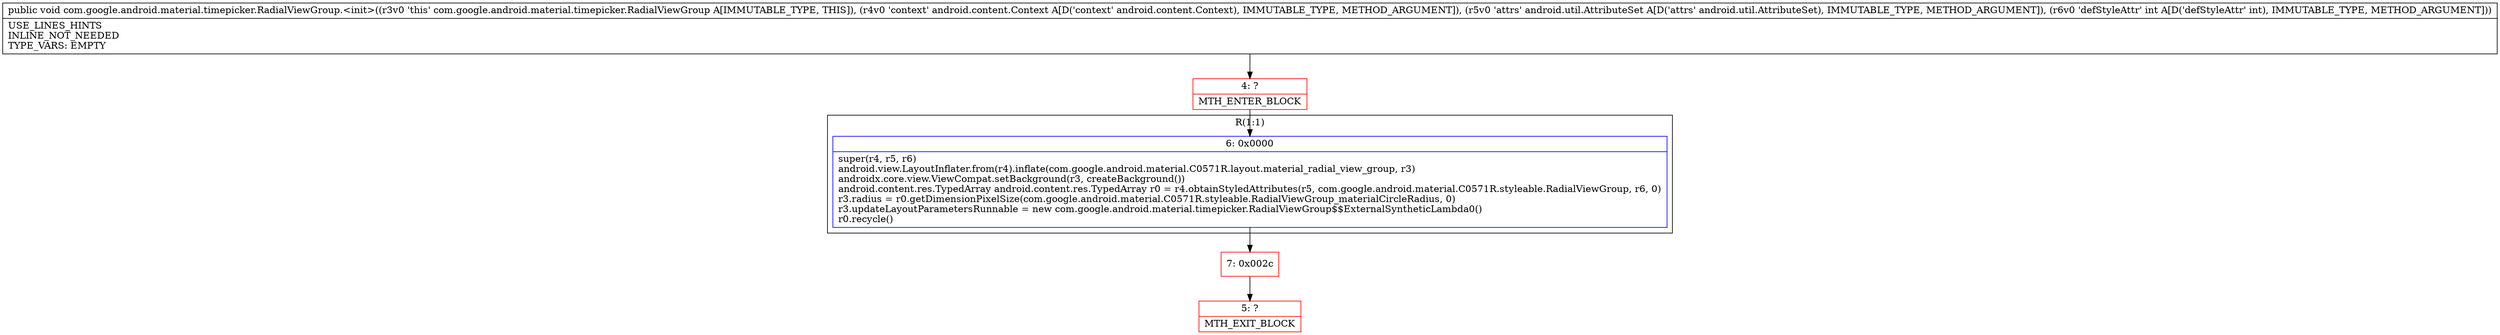 digraph "CFG forcom.google.android.material.timepicker.RadialViewGroup.\<init\>(Landroid\/content\/Context;Landroid\/util\/AttributeSet;I)V" {
subgraph cluster_Region_1336467761 {
label = "R(1:1)";
node [shape=record,color=blue];
Node_6 [shape=record,label="{6\:\ 0x0000|super(r4, r5, r6)\landroid.view.LayoutInflater.from(r4).inflate(com.google.android.material.C0571R.layout.material_radial_view_group, r3)\landroidx.core.view.ViewCompat.setBackground(r3, createBackground())\landroid.content.res.TypedArray android.content.res.TypedArray r0 = r4.obtainStyledAttributes(r5, com.google.android.material.C0571R.styleable.RadialViewGroup, r6, 0)\lr3.radius = r0.getDimensionPixelSize(com.google.android.material.C0571R.styleable.RadialViewGroup_materialCircleRadius, 0)\lr3.updateLayoutParametersRunnable = new com.google.android.material.timepicker.RadialViewGroup$$ExternalSyntheticLambda0()\lr0.recycle()\l}"];
}
Node_4 [shape=record,color=red,label="{4\:\ ?|MTH_ENTER_BLOCK\l}"];
Node_7 [shape=record,color=red,label="{7\:\ 0x002c}"];
Node_5 [shape=record,color=red,label="{5\:\ ?|MTH_EXIT_BLOCK\l}"];
MethodNode[shape=record,label="{public void com.google.android.material.timepicker.RadialViewGroup.\<init\>((r3v0 'this' com.google.android.material.timepicker.RadialViewGroup A[IMMUTABLE_TYPE, THIS]), (r4v0 'context' android.content.Context A[D('context' android.content.Context), IMMUTABLE_TYPE, METHOD_ARGUMENT]), (r5v0 'attrs' android.util.AttributeSet A[D('attrs' android.util.AttributeSet), IMMUTABLE_TYPE, METHOD_ARGUMENT]), (r6v0 'defStyleAttr' int A[D('defStyleAttr' int), IMMUTABLE_TYPE, METHOD_ARGUMENT]))  | USE_LINES_HINTS\lINLINE_NOT_NEEDED\lTYPE_VARS: EMPTY\l}"];
MethodNode -> Node_4;Node_6 -> Node_7;
Node_4 -> Node_6;
Node_7 -> Node_5;
}

